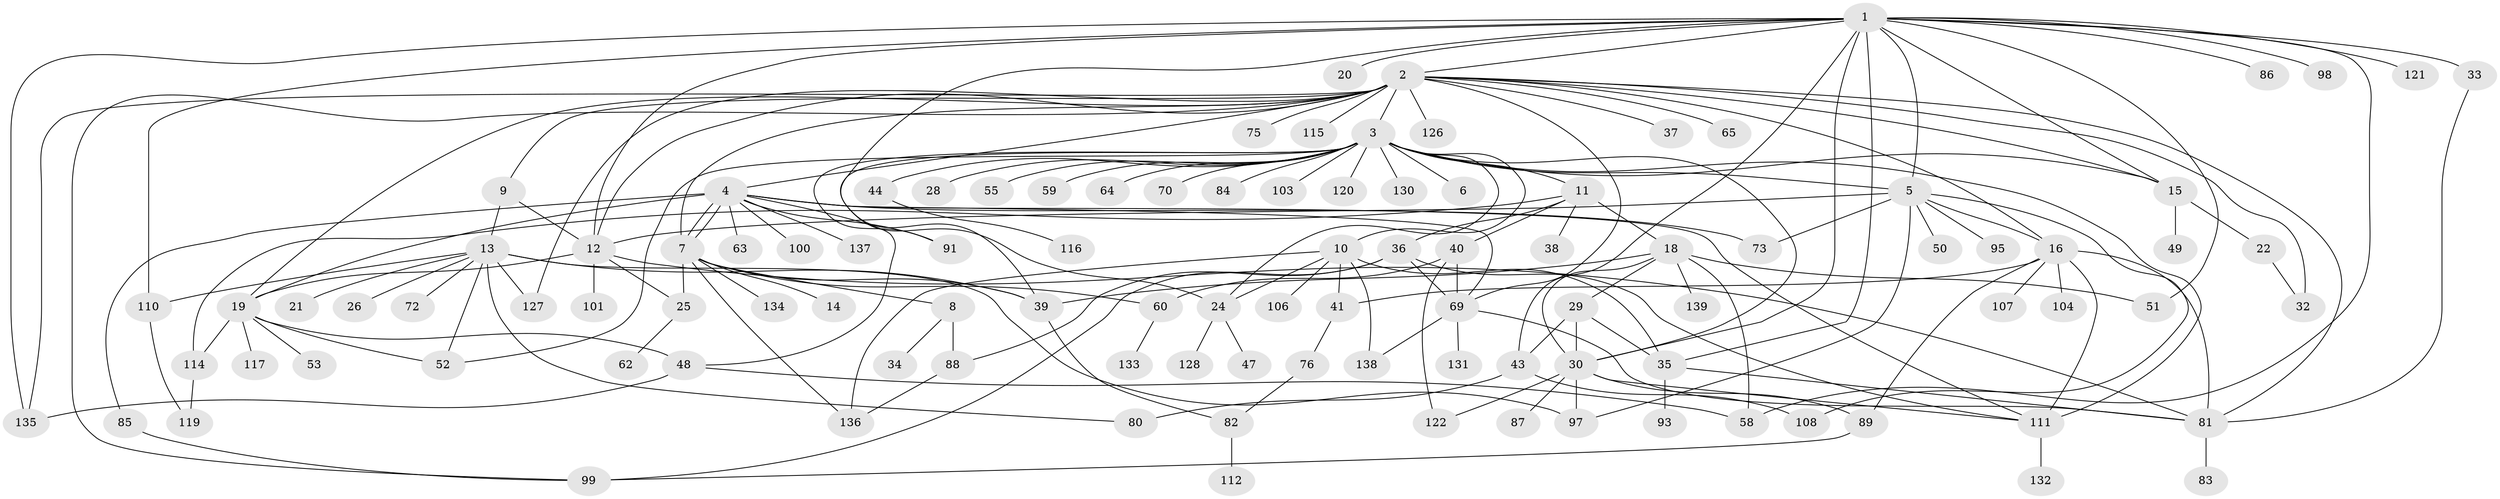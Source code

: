 // Generated by graph-tools (version 1.1) at 2025/23/03/03/25 07:23:53]
// undirected, 107 vertices, 172 edges
graph export_dot {
graph [start="1"]
  node [color=gray90,style=filled];
  1 [super="+96"];
  2 [super="+31"];
  3 [super="+94"];
  4 [super="+71"];
  5 [super="+67"];
  6;
  7 [super="+54"];
  8;
  9 [super="+57"];
  10 [super="+105"];
  11;
  12 [super="+77"];
  13 [super="+17"];
  14;
  15 [super="+42"];
  16 [super="+23"];
  18 [super="+74"];
  19 [super="+61"];
  20;
  21;
  22;
  24 [super="+27"];
  25;
  26;
  28;
  29 [super="+92"];
  30 [super="+90"];
  32;
  33;
  34;
  35 [super="+79"];
  36 [super="+45"];
  37;
  38;
  39;
  40 [super="+125"];
  41 [super="+56"];
  43 [super="+68"];
  44 [super="+46"];
  47;
  48;
  49;
  50;
  51 [super="+66"];
  52 [super="+102"];
  53;
  55;
  58;
  59;
  60;
  62;
  63;
  64;
  65;
  69 [super="+78"];
  70;
  72;
  73;
  75;
  76 [super="+109"];
  80;
  81 [super="+113"];
  82;
  83;
  84;
  85;
  86 [super="+123"];
  87;
  88;
  89;
  91;
  93;
  95;
  97;
  98;
  99 [super="+124"];
  100;
  101;
  103;
  104;
  106;
  107;
  108 [super="+118"];
  110;
  111 [super="+129"];
  112;
  114;
  115;
  116;
  117;
  119;
  120;
  121;
  122;
  126;
  127;
  128;
  130;
  131;
  132;
  133;
  134;
  135;
  136;
  137;
  138;
  139;
  1 -- 2;
  1 -- 5;
  1 -- 15;
  1 -- 20;
  1 -- 24;
  1 -- 30 [weight=2];
  1 -- 33;
  1 -- 35;
  1 -- 43;
  1 -- 51;
  1 -- 58;
  1 -- 86;
  1 -- 98;
  1 -- 110;
  1 -- 121;
  1 -- 135;
  1 -- 12;
  2 -- 3;
  2 -- 4;
  2 -- 7;
  2 -- 9;
  2 -- 16;
  2 -- 32;
  2 -- 37;
  2 -- 65;
  2 -- 75;
  2 -- 115;
  2 -- 127;
  2 -- 12;
  2 -- 81;
  2 -- 69 [weight=2];
  2 -- 135;
  2 -- 126;
  2 -- 15;
  2 -- 99;
  2 -- 19;
  3 -- 6;
  3 -- 10;
  3 -- 11;
  3 -- 24;
  3 -- 28;
  3 -- 30;
  3 -- 39;
  3 -- 44;
  3 -- 55;
  3 -- 59;
  3 -- 64;
  3 -- 70;
  3 -- 84;
  3 -- 91;
  3 -- 111 [weight=2];
  3 -- 120;
  3 -- 130;
  3 -- 52;
  3 -- 103;
  3 -- 15;
  3 -- 5;
  4 -- 7;
  4 -- 7;
  4 -- 48;
  4 -- 63;
  4 -- 73;
  4 -- 85;
  4 -- 100;
  4 -- 111;
  4 -- 137;
  4 -- 91;
  4 -- 69;
  4 -- 19;
  5 -- 12;
  5 -- 16;
  5 -- 50;
  5 -- 108;
  5 -- 97;
  5 -- 73;
  5 -- 95;
  7 -- 8;
  7 -- 14;
  7 -- 25;
  7 -- 39;
  7 -- 60;
  7 -- 134;
  7 -- 136;
  8 -- 34;
  8 -- 88;
  9 -- 12;
  9 -- 13;
  10 -- 24;
  10 -- 35;
  10 -- 41;
  10 -- 106;
  10 -- 136;
  10 -- 138;
  11 -- 18;
  11 -- 36;
  11 -- 38;
  11 -- 40;
  11 -- 114;
  12 -- 19;
  12 -- 25;
  12 -- 81;
  12 -- 101;
  13 -- 21;
  13 -- 26;
  13 -- 39;
  13 -- 52;
  13 -- 72;
  13 -- 80;
  13 -- 97 [weight=2];
  13 -- 127;
  13 -- 110;
  15 -- 22;
  15 -- 49;
  16 -- 41;
  16 -- 81;
  16 -- 89;
  16 -- 107;
  16 -- 104;
  16 -- 111;
  18 -- 29;
  18 -- 39;
  18 -- 51;
  18 -- 139;
  18 -- 58;
  18 -- 30;
  19 -- 48;
  19 -- 52;
  19 -- 53;
  19 -- 114;
  19 -- 117;
  22 -- 32;
  24 -- 128;
  24 -- 47;
  25 -- 62;
  29 -- 43;
  29 -- 30;
  29 -- 35;
  30 -- 87;
  30 -- 89;
  30 -- 97;
  30 -- 122;
  30 -- 111;
  33 -- 81;
  35 -- 93;
  35 -- 81;
  36 -- 99;
  36 -- 88;
  36 -- 69;
  36 -- 111;
  39 -- 82;
  40 -- 60;
  40 -- 122;
  40 -- 69;
  41 -- 76;
  43 -- 80;
  43 -- 108;
  44 -- 116;
  48 -- 58;
  48 -- 135;
  60 -- 133;
  69 -- 138;
  69 -- 131;
  69 -- 81;
  76 -- 82;
  81 -- 83;
  82 -- 112;
  85 -- 99;
  88 -- 136;
  89 -- 99;
  110 -- 119;
  111 -- 132;
  114 -- 119;
}
